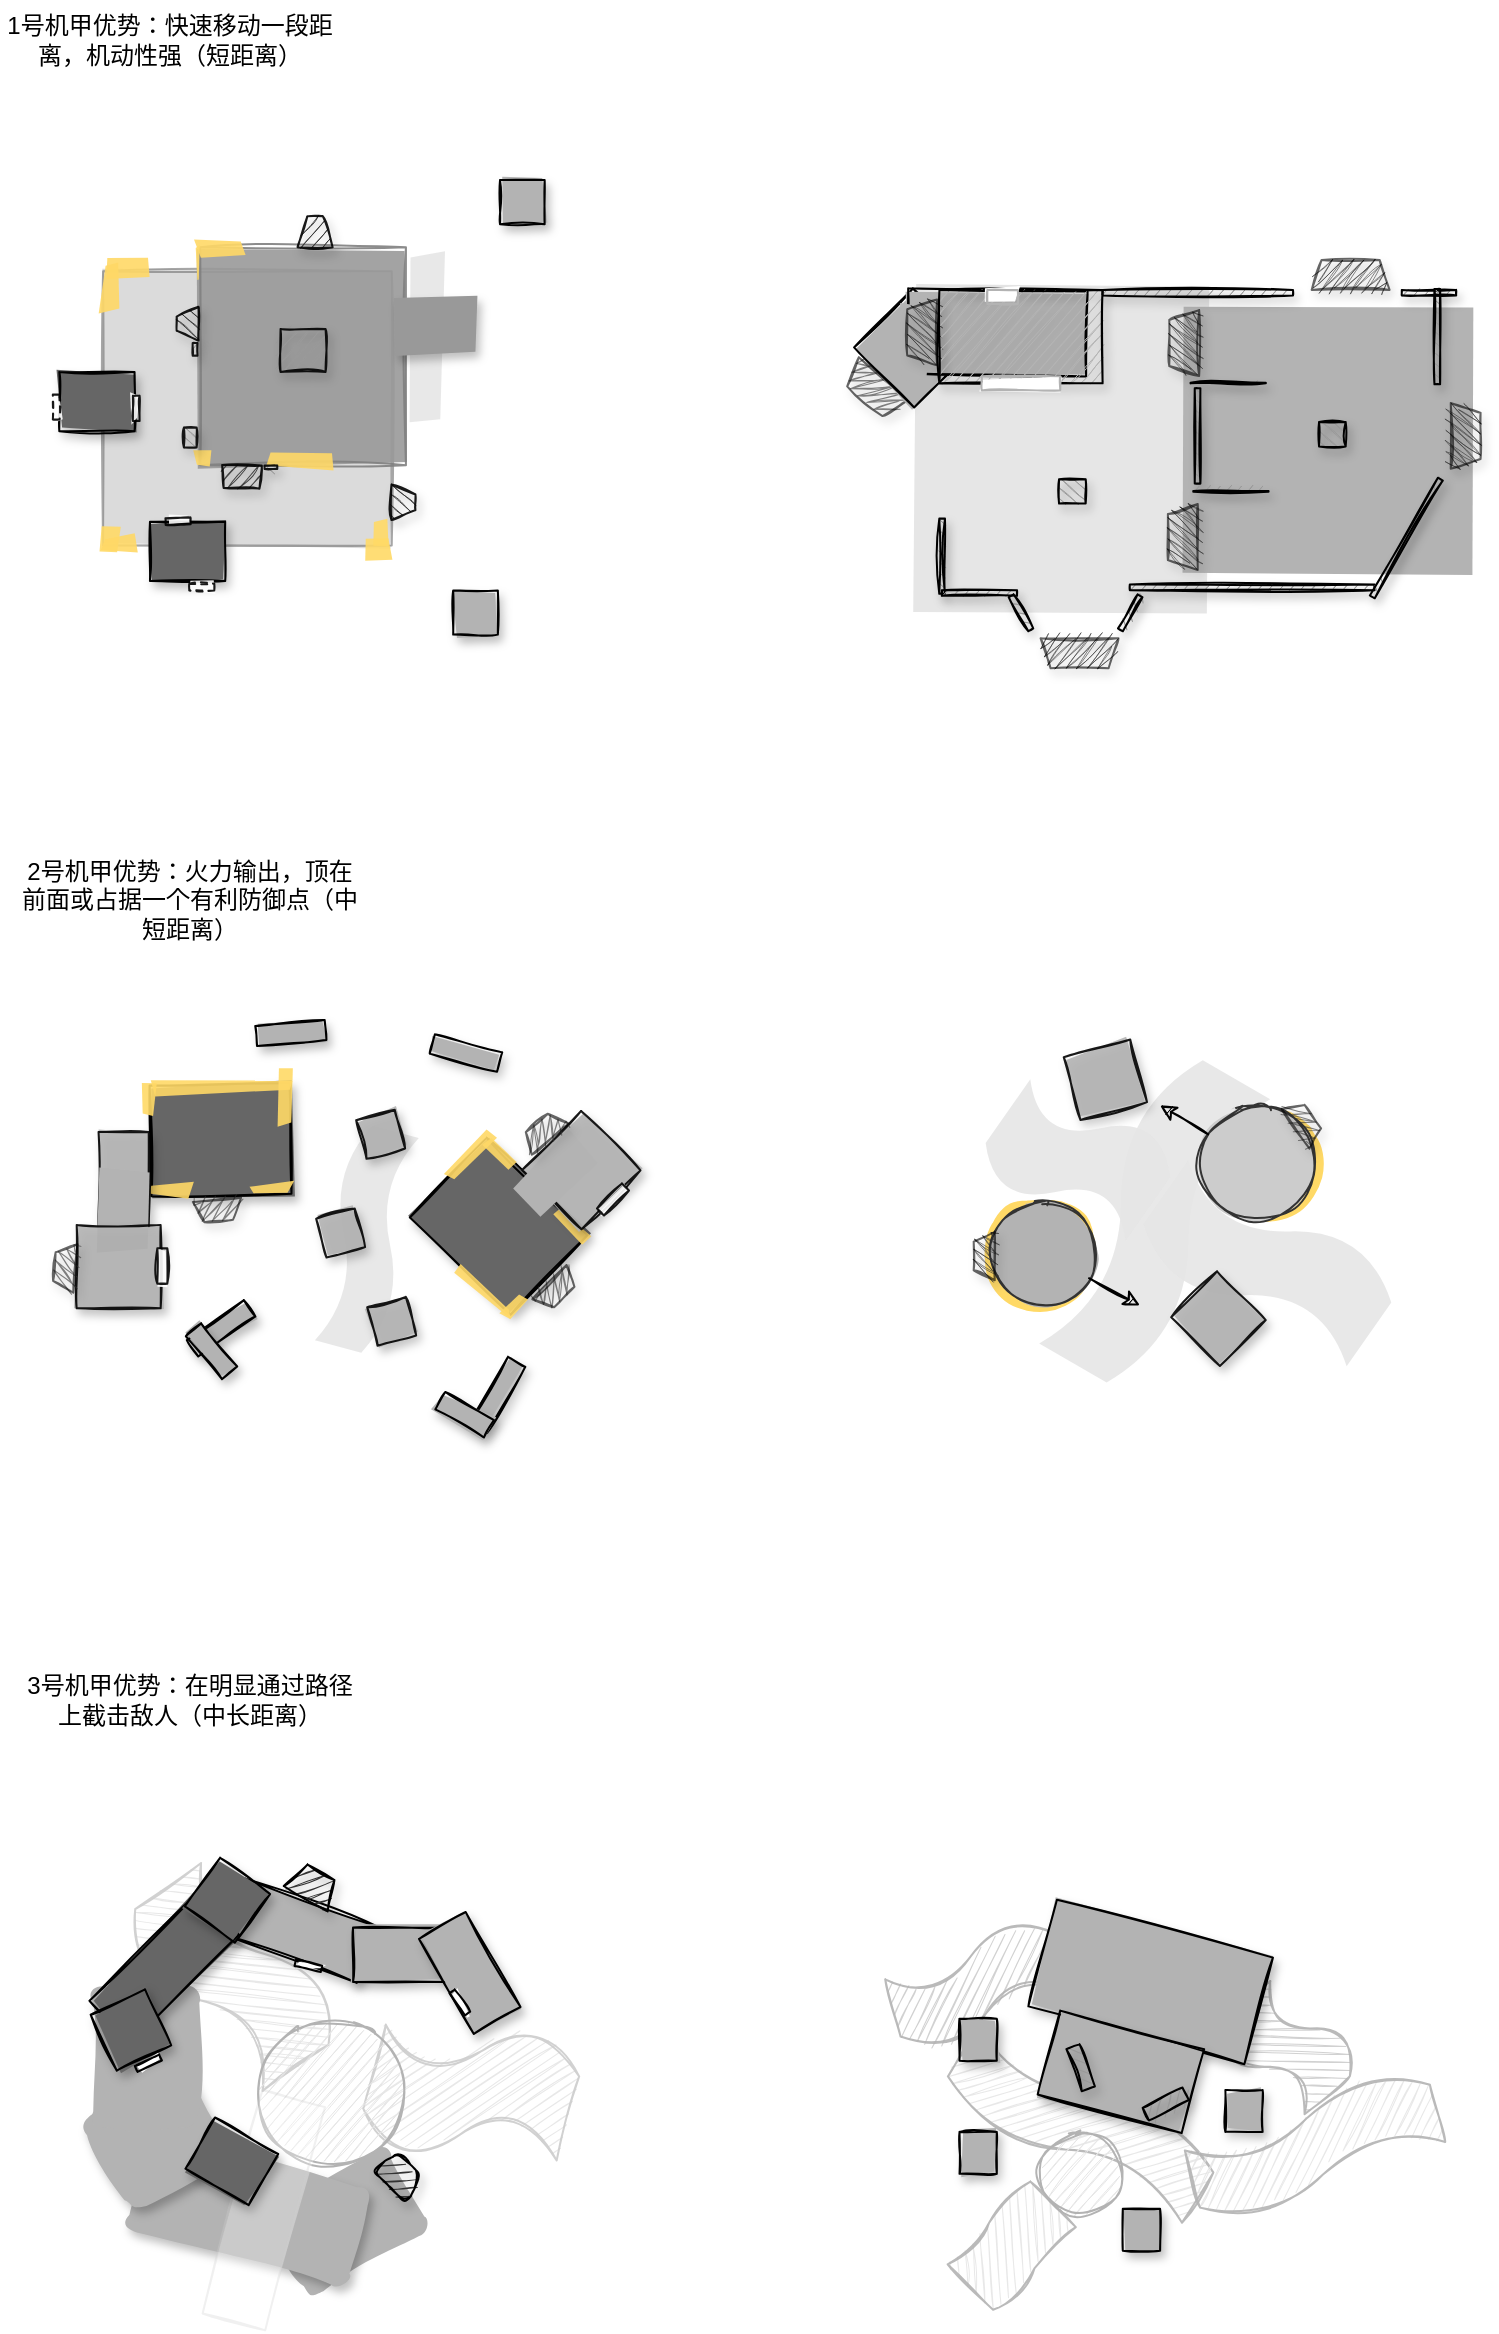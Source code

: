<mxfile version="13.10.3" type="github">
  <diagram id="uRrmPMn6hUeJW47O7ZRB" name="Page-1">
    <mxGraphModel dx="654" dy="363" grid="1" gridSize="10" guides="1" tooltips="1" connect="1" arrows="1" fold="1" page="1" pageScale="1" pageWidth="850" pageHeight="1100" math="0" shadow="0">
      <root>
        <mxCell id="0" />
        <mxCell id="1" parent="0" />
        <mxCell id="pdZLlbREcnwkes0TjbXj-19" value="3号机甲优势：在明显通过路径上截击敌人（中长距离）" style="text;html=1;strokeColor=none;fillColor=none;align=center;verticalAlign=middle;whiteSpace=wrap;rounded=0;" parent="1" vertex="1">
          <mxGeometry x="50" y="920" width="170" height="40" as="geometry" />
        </mxCell>
        <mxCell id="pdZLlbREcnwkes0TjbXj-83" value="1号机甲优势：快速移动一段距离，机动性强（短距离）" style="text;html=1;strokeColor=none;fillColor=none;align=center;verticalAlign=middle;whiteSpace=wrap;rounded=0;" parent="1" vertex="1">
          <mxGeometry x="40" y="90" width="170" height="40" as="geometry" />
        </mxCell>
        <mxCell id="pdZLlbREcnwkes0TjbXj-182" value="" style="group" parent="1" vertex="1" connectable="0">
          <mxGeometry x="66.33" y="158.08" width="453.67" height="311.92" as="geometry" />
        </mxCell>
        <mxCell id="pdZLlbREcnwkes0TjbXj-73" value="" style="rounded=0;whiteSpace=wrap;html=1;sketch=1;fillStyle=solid;shadow=0;strokeWidth=1;fillColor=#CCCCCC;strokeColor=#808080;rotation=0;opacity=70;" parent="pdZLlbREcnwkes0TjbXj-182" vertex="1">
          <mxGeometry x="25.203" y="67.601" width="144.336" height="137.049" as="geometry" />
        </mxCell>
        <mxCell id="pdZLlbREcnwkes0TjbXj-84" value="" style="shape=trapezoid;perimeter=trapezoidPerimeter;whiteSpace=wrap;html=1;fixedSize=1;strokeWidth=1;sketch=1;shadow=1;rotation=90;fillStyle=hachure;size=4.945;fillColor=#333333;opacity=90;" parent="pdZLlbREcnwkes0TjbXj-182" vertex="1">
          <mxGeometry x="166.539" y="177.079" width="17.723" height="11.984" as="geometry" />
        </mxCell>
        <mxCell id="pdZLlbREcnwkes0TjbXj-88" value="" style="rounded=0;whiteSpace=wrap;html=1;sketch=1;fillStyle=solid;shadow=1;strokeWidth=1;fillColor=#666666;" parent="pdZLlbREcnwkes0TjbXj-182" vertex="1">
          <mxGeometry x="3.317" y="117.889" width="37.641" height="29.601" as="geometry" />
        </mxCell>
        <mxCell id="pdZLlbREcnwkes0TjbXj-89" value="" style="rounded=0;whiteSpace=wrap;html=1;sketch=1;fillStyle=solid;shadow=1;strokeWidth=1;fillColor=#666666;" parent="pdZLlbREcnwkes0TjbXj-182" vertex="1">
          <mxGeometry x="48.645" y="192.802" width="37.641" height="29.601" as="geometry" />
        </mxCell>
        <mxCell id="pdZLlbREcnwkes0TjbXj-93" value="" style="rounded=0;whiteSpace=wrap;html=1;sketch=1;fillStyle=solid;shadow=0;strokeWidth=1;strokeColor=#808080;rotation=0;opacity=90;fillColor=#999999;" parent="pdZLlbREcnwkes0TjbXj-182" vertex="1">
          <mxGeometry x="73.77" y="55.529" width="102.873" height="109.015" as="geometry" />
        </mxCell>
        <mxCell id="pdZLlbREcnwkes0TjbXj-91" value="" style="shape=trapezoid;perimeter=trapezoidPerimeter;whiteSpace=wrap;html=1;fixedSize=1;strokeWidth=1;sketch=1;shadow=1;rotation=-90;fillStyle=hachure;size=4.945;fillColor=#333333;opacity=90;" parent="pdZLlbREcnwkes0TjbXj-182" vertex="1">
          <mxGeometry x="59.03" y="88.275" width="16.871" height="10.974" as="geometry" />
        </mxCell>
        <mxCell id="pdZLlbREcnwkes0TjbXj-94" value="" style="shape=trapezoid;perimeter=trapezoidPerimeter;whiteSpace=wrap;html=1;fixedSize=1;strokeWidth=1;sketch=1;shadow=1;rotation=-179;fillStyle=hachure;size=0.959;fillColor=#333333;opacity=90;" parent="pdZLlbREcnwkes0TjbXj-182" vertex="1">
          <mxGeometry x="84.641" y="164.543" width="19.819" height="11.537" as="geometry" />
        </mxCell>
        <mxCell id="pdZLlbREcnwkes0TjbXj-97" value="" style="shape=trapezoid;perimeter=trapezoidPerimeter;whiteSpace=wrap;html=1;fixedSize=1;strokeWidth=1;sketch=1;shadow=1;rotation=0;fillStyle=hachure;size=4.945;fillColor=#333333;opacity=90;" parent="pdZLlbREcnwkes0TjbXj-182" vertex="1">
          <mxGeometry x="122.43" y="40" width="17.57" height="15.53" as="geometry" />
        </mxCell>
        <mxCell id="pdZLlbREcnwkes0TjbXj-98" value="" style="rounded=0;whiteSpace=wrap;html=1;shadow=0;sketch=1;rotation=90;opacity=90;fillStyle=solid;fillColor=#FFFFFF;dashed=1;" parent="pdZLlbREcnwkes0TjbXj-182" vertex="1">
          <mxGeometry x="-4.497" y="133.75" width="12.545" height="3.389" as="geometry" />
        </mxCell>
        <mxCell id="pdZLlbREcnwkes0TjbXj-99" value="" style="rounded=0;whiteSpace=wrap;html=1;shadow=0;sketch=1;rotation=-180;opacity=90;fillStyle=solid;fillColor=#FFFFFF;dashed=1;" parent="pdZLlbREcnwkes0TjbXj-182" vertex="1">
          <mxGeometry x="68.293" y="223.758" width="12.545" height="3.389" as="geometry" />
        </mxCell>
        <mxCell id="pdZLlbREcnwkes0TjbXj-101" value="" style="rounded=0;whiteSpace=wrap;html=1;shadow=0;sketch=1;strokeColor=none;rotation=-90;fillStyle=solid;opacity=90;fillColor=#E6E6E6;" parent="pdZLlbREcnwkes0TjbXj-182" vertex="1">
          <mxGeometry x="144.677" y="92.809" width="84.091" height="17.285" as="geometry" />
        </mxCell>
        <mxCell id="pdZLlbREcnwkes0TjbXj-87" value="" style="rounded=0;whiteSpace=wrap;html=1;shadow=1;sketch=1;fillStyle=solid;strokeWidth=1;fillColor=#999999;strokeColor=none;" parent="pdZLlbREcnwkes0TjbXj-182" vertex="1">
          <mxGeometry x="169.539" y="80.202" width="42.621" height="29.553" as="geometry" />
        </mxCell>
        <mxCell id="pdZLlbREcnwkes0TjbXj-102" value="" style="rounded=0;whiteSpace=wrap;html=1;shadow=0;sketch=1;rotation=0;fillStyle=solid;strokeColor=none;fillColor=#FFD966;opacity=90;" parent="pdZLlbREcnwkes0TjbXj-182" vertex="1">
          <mxGeometry x="25.338" y="62.307" width="23.442" height="8.751" as="geometry" />
        </mxCell>
        <mxCell id="pdZLlbREcnwkes0TjbXj-103" value="" style="rounded=0;whiteSpace=wrap;html=1;shadow=0;sketch=1;rotation=90;fillStyle=solid;strokeColor=none;fillColor=#FFD966;opacity=90;" parent="pdZLlbREcnwkes0TjbXj-182" vertex="1">
          <mxGeometry x="17.517" y="71.058" width="23.442" height="8.751" as="geometry" />
        </mxCell>
        <mxCell id="pdZLlbREcnwkes0TjbXj-106" value="" style="rounded=0;whiteSpace=wrap;html=1;shadow=0;sketch=1;rotation=90;fillStyle=solid;strokeColor=none;fillColor=#FFD966;opacity=90;" parent="pdZLlbREcnwkes0TjbXj-182" vertex="1">
          <mxGeometry x="22.497" y="197.554" width="13.49" height="8.751" as="geometry" />
        </mxCell>
        <mxCell id="pdZLlbREcnwkes0TjbXj-107" value="" style="rounded=0;whiteSpace=wrap;html=1;shadow=0;sketch=1;rotation=-1;fillStyle=solid;strokeColor=none;fillColor=#FFD966;opacity=90;" parent="pdZLlbREcnwkes0TjbXj-182" vertex="1">
          <mxGeometry x="24.621" y="199.634" width="17.056" height="8.751" as="geometry" />
        </mxCell>
        <mxCell id="pdZLlbREcnwkes0TjbXj-108" value="" style="rounded=0;whiteSpace=wrap;html=1;shadow=0;sketch=1;rotation=90;fillStyle=solid;strokeColor=none;fillColor=#FFD966;opacity=90;" parent="pdZLlbREcnwkes0TjbXj-182" vertex="1">
          <mxGeometry x="71.14" y="157.43" width="7.71" height="8.75" as="geometry" />
        </mxCell>
        <mxCell id="pdZLlbREcnwkes0TjbXj-109" value="" style="rounded=0;whiteSpace=wrap;html=1;shadow=0;sketch=1;rotation=0;fillStyle=solid;strokeColor=none;fillColor=#FFD966;opacity=90;" parent="pdZLlbREcnwkes0TjbXj-182" vertex="1">
          <mxGeometry x="108.27" y="160" width="31.73" height="6.18" as="geometry" />
        </mxCell>
        <mxCell id="pdZLlbREcnwkes0TjbXj-110" value="" style="rounded=0;whiteSpace=wrap;html=1;shadow=0;sketch=1;rotation=0;fillStyle=solid;strokeColor=none;fillColor=#FFD966;opacity=90;" parent="pdZLlbREcnwkes0TjbXj-182" vertex="1">
          <mxGeometry x="72.44" y="52.41" width="23.44" height="6.44" as="geometry" />
        </mxCell>
        <mxCell id="pdZLlbREcnwkes0TjbXj-111" value="" style="rounded=0;whiteSpace=wrap;html=1;shadow=0;sketch=1;rotation=90;fillStyle=solid;strokeColor=none;fillColor=#FFD966;opacity=90;" parent="pdZLlbREcnwkes0TjbXj-182" vertex="1">
          <mxGeometry x="63.83" y="62.31" width="18.8" height="3.47" as="geometry" />
        </mxCell>
        <mxCell id="pdZLlbREcnwkes0TjbXj-112" value="" style="rounded=0;whiteSpace=wrap;html=1;shadow=0;sketch=1;rotation=-1;fillStyle=solid;strokeColor=none;fillColor=#FFD966;opacity=90;" parent="pdZLlbREcnwkes0TjbXj-182" vertex="1">
          <mxGeometry x="155.332" y="201.471" width="14.207" height="8.751" as="geometry" />
        </mxCell>
        <mxCell id="pdZLlbREcnwkes0TjbXj-113" value="" style="rounded=0;whiteSpace=wrap;html=1;shadow=0;sketch=1;rotation=90;fillStyle=solid;strokeColor=none;fillColor=#FFD966;opacity=90;" parent="pdZLlbREcnwkes0TjbXj-182" vertex="1">
          <mxGeometry x="157.819" y="195.235" width="14.207" height="8.751" as="geometry" />
        </mxCell>
        <mxCell id="pdZLlbREcnwkes0TjbXj-115" value="" style="rounded=0;whiteSpace=wrap;html=1;shadow=1;glass=0;sketch=1;strokeColor=#000000;fillColor=#999999;gradientColor=none;rotation=-90;direction=west;opacity=90;" parent="pdZLlbREcnwkes0TjbXj-182" vertex="1">
          <mxGeometry x="108.27" y="162.38" width="1.73" height="6.38" as="geometry" />
        </mxCell>
        <mxCell id="pdZLlbREcnwkes0TjbXj-116" value="" style="rounded=0;whiteSpace=wrap;html=1;shadow=1;glass=0;sketch=1;strokeColor=#000000;fillColor=#999999;gradientColor=none;rotation=0;direction=west;opacity=90;" parent="pdZLlbREcnwkes0TjbXj-182" vertex="1">
          <mxGeometry x="70" y="103.38" width="2.44" height="6.38" as="geometry" />
        </mxCell>
        <mxCell id="pdZLlbREcnwkes0TjbXj-117" value="" style="rounded=0;whiteSpace=wrap;html=1;shadow=1;glass=0;sketch=1;strokeColor=#000000;fillColor=#999999;gradientColor=none;rotation=0;direction=west;opacity=90;" parent="pdZLlbREcnwkes0TjbXj-182" vertex="1">
          <mxGeometry x="113.947" y="96.402" width="22.511" height="21.487" as="geometry" />
        </mxCell>
        <mxCell id="pdZLlbREcnwkes0TjbXj-127" value="" style="rounded=0;whiteSpace=wrap;html=1;shadow=0;sketch=1;rotation=90;opacity=90;fillStyle=solid;fillColor=#FFFFFF;" parent="pdZLlbREcnwkes0TjbXj-182" vertex="1">
          <mxGeometry x="35.518" y="134.428" width="12.545" height="3.389" as="geometry" />
        </mxCell>
        <mxCell id="pdZLlbREcnwkes0TjbXj-128" value="" style="rounded=0;whiteSpace=wrap;html=1;shadow=0;sketch=1;rotation=-2;opacity=90;fillStyle=solid;fillColor=#FFFFFF;" parent="pdZLlbREcnwkes0TjbXj-182" vertex="1">
          <mxGeometry x="56.43" y="190.829" width="12.545" height="3.389" as="geometry" />
        </mxCell>
        <mxCell id="en0ENhp2r74Tzq42o4tC-1" value="" style="rounded=0;whiteSpace=wrap;html=1;sketch=1;fillStyle=solid;shadow=1;strokeWidth=1;fillColor=#B3B3B3;" vertex="1" parent="pdZLlbREcnwkes0TjbXj-182">
          <mxGeometry x="200.26" y="227.15" width="22.33" height="22.08" as="geometry" />
        </mxCell>
        <mxCell id="en0ENhp2r74Tzq42o4tC-88" value="" style="rounded=0;whiteSpace=wrap;html=1;shadow=1;glass=0;sketch=1;strokeColor=#000000;fillColor=#999999;gradientColor=none;rotation=90;direction=west;opacity=90;" vertex="1" parent="pdZLlbREcnwkes0TjbXj-182">
          <mxGeometry x="63.829" y="147.492" width="9.945" height="6.378" as="geometry" />
        </mxCell>
        <mxCell id="pdZLlbREcnwkes0TjbXj-183" value="" style="group" parent="1" vertex="1" connectable="0">
          <mxGeometry x="66.33" y="599.999" width="293.908" height="208.726" as="geometry" />
        </mxCell>
        <mxCell id="pdZLlbREcnwkes0TjbXj-143" value="" style="shape=tape;whiteSpace=wrap;html=1;shadow=0;opacity=90;rotation=105;strokeColor=none;fillColor=#E6E6E6;" parent="pdZLlbREcnwkes0TjbXj-183" vertex="1">
          <mxGeometry x="101.57" y="89.571" width="111.08" height="40" as="geometry" />
        </mxCell>
        <mxCell id="pdZLlbREcnwkes0TjbXj-130" value="" style="rounded=0;whiteSpace=wrap;html=1;sketch=1;fillStyle=solid;shadow=1;strokeWidth=1;fillColor=#666666;rotation=-1;" parent="pdZLlbREcnwkes0TjbXj-183" vertex="1">
          <mxGeometry x="48.93" y="32.191" width="70" height="55.33" as="geometry" />
        </mxCell>
        <mxCell id="pdZLlbREcnwkes0TjbXj-135" value="" style="rounded=0;whiteSpace=wrap;html=1;shadow=0;sketch=1;rotation=-1;fillStyle=solid;strokeColor=none;fillColor=#FFD966;opacity=90;" parent="pdZLlbREcnwkes0TjbXj-183" vertex="1">
          <mxGeometry x="48.93" y="82.171" width="20" height="5.35" as="geometry" />
        </mxCell>
        <mxCell id="pdZLlbREcnwkes0TjbXj-136" value="" style="rounded=0;whiteSpace=wrap;html=1;shadow=0;sketch=1;rotation=90;fillStyle=solid;strokeColor=none;fillColor=#FFD966;opacity=90;" parent="pdZLlbREcnwkes0TjbXj-183" vertex="1">
          <mxGeometry x="39.91" y="35.211" width="16.57" height="5.35" as="geometry" />
        </mxCell>
        <mxCell id="pdZLlbREcnwkes0TjbXj-137" value="" style="rounded=0;whiteSpace=wrap;html=1;shadow=0;sketch=1;rotation=-1;fillStyle=solid;strokeColor=none;fillColor=#FFD966;opacity=90;" parent="pdZLlbREcnwkes0TjbXj-183" vertex="1">
          <mxGeometry x="98.93" y="82.171" width="20" height="5.35" as="geometry" />
        </mxCell>
        <mxCell id="pdZLlbREcnwkes0TjbXj-138" value="" style="rounded=0;whiteSpace=wrap;html=1;shadow=0;sketch=1;rotation=90;fillStyle=solid;strokeColor=none;fillColor=#FFD966;opacity=90;" parent="pdZLlbREcnwkes0TjbXj-183" vertex="1">
          <mxGeometry x="101.66" y="35.421" width="30.1" height="5.35" as="geometry" />
        </mxCell>
        <mxCell id="pdZLlbREcnwkes0TjbXj-146" value="" style="shape=trapezoid;perimeter=trapezoidPerimeter;whiteSpace=wrap;html=1;fixedSize=1;strokeWidth=1;sketch=1;shadow=1;rotation=-185;fillStyle=zigzag;size=4.945;fillColor=#333333;opacity=60;" parent="pdZLlbREcnwkes0TjbXj-183" vertex="1">
          <mxGeometry x="70.48" y="89.941" width="24.23" height="10.55" as="geometry" />
        </mxCell>
        <mxCell id="pdZLlbREcnwkes0TjbXj-145" value="" style="rounded=0;whiteSpace=wrap;html=1;sketch=1;fillStyle=solid;shadow=1;strokeWidth=1;fillColor=#B3B3B3;opacity=90;rotation=90;direction=west;" parent="pdZLlbREcnwkes0TjbXj-183" vertex="1">
          <mxGeometry x="11.79" y="67.161" width="47.37" height="25.09" as="geometry" />
        </mxCell>
        <mxCell id="pdZLlbREcnwkes0TjbXj-147" value="" style="rounded=0;whiteSpace=wrap;html=1;shadow=0;sketch=1;strokeColor=none;rotation=-90;fillStyle=solid;fillColor=#B3B3B3;" parent="pdZLlbREcnwkes0TjbXj-183" vertex="1">
          <mxGeometry x="15.47" y="83.631" width="40" height="23.16" as="geometry" />
        </mxCell>
        <mxCell id="pdZLlbREcnwkes0TjbXj-153" value="" style="rounded=0;whiteSpace=wrap;html=1;sketch=1;fillStyle=solid;shadow=1;strokeWidth=1;fillColor=#B3B3B3;rotation=-35;" parent="pdZLlbREcnwkes0TjbXj-183" vertex="1">
          <mxGeometry x="66.78" y="149.171" width="34.87" height="10" as="geometry" />
        </mxCell>
        <mxCell id="pdZLlbREcnwkes0TjbXj-155" value="" style="rounded=0;whiteSpace=wrap;html=1;sketch=1;fillStyle=solid;shadow=1;strokeWidth=1;fillColor=#B3B3B3;rotation=-60;" parent="pdZLlbREcnwkes0TjbXj-183" vertex="1">
          <mxGeometry x="203.5" y="182.371" width="38" height="10" as="geometry" />
        </mxCell>
        <mxCell id="pdZLlbREcnwkes0TjbXj-157" value="" style="rounded=0;whiteSpace=wrap;html=1;shadow=0;sketch=1;rotation=-1;fillStyle=solid;strokeColor=none;fillColor=#FFD966;opacity=90;" parent="pdZLlbREcnwkes0TjbXj-183" vertex="1">
          <mxGeometry x="51.0" y="30.301" width="67.99" height="5.35" as="geometry" />
        </mxCell>
        <mxCell id="pdZLlbREcnwkes0TjbXj-158" value="" style="rounded=0;whiteSpace=wrap;html=1;sketch=1;fillStyle=solid;shadow=1;strokeWidth=1;fillColor=#B3B3B3;opacity=90;rotation=-15;" parent="pdZLlbREcnwkes0TjbXj-183" vertex="1">
          <mxGeometry x="153.98" y="47.161" width="20" height="20" as="geometry" />
        </mxCell>
        <mxCell id="pdZLlbREcnwkes0TjbXj-159" value="" style="rounded=0;whiteSpace=wrap;html=1;sketch=1;fillStyle=solid;shadow=1;strokeWidth=1;fillColor=#666666;rotation=-136;" parent="pdZLlbREcnwkes0TjbXj-183" vertex="1">
          <mxGeometry x="188.0" y="75.496" width="70" height="55.33" as="geometry" />
        </mxCell>
        <mxCell id="pdZLlbREcnwkes0TjbXj-160" value="" style="rounded=0;whiteSpace=wrap;html=1;shadow=0;sketch=1;rotation=-136;fillStyle=solid;strokeColor=none;fillColor=#FFD966;opacity=90;" parent="pdZLlbREcnwkes0TjbXj-183" vertex="1">
          <mxGeometry x="248.0" y="100.496" width="20" height="5.35" as="geometry" />
        </mxCell>
        <mxCell id="pdZLlbREcnwkes0TjbXj-161" value="" style="rounded=0;whiteSpace=wrap;html=1;shadow=0;sketch=1;rotation=-45;fillStyle=solid;strokeColor=none;fillColor=#FFD966;opacity=90;" parent="pdZLlbREcnwkes0TjbXj-183" vertex="1">
          <mxGeometry x="223.74" y="141.761" width="14" height="5.35" as="geometry" />
        </mxCell>
        <mxCell id="pdZLlbREcnwkes0TjbXj-162" value="" style="rounded=0;whiteSpace=wrap;html=1;shadow=0;sketch=1;rotation=-136;fillStyle=solid;strokeColor=none;fillColor=#FFD966;opacity=90;" parent="pdZLlbREcnwkes0TjbXj-183" vertex="1">
          <mxGeometry x="213.0" y="65.496" width="20" height="5.35" as="geometry" />
        </mxCell>
        <mxCell id="pdZLlbREcnwkes0TjbXj-163" value="" style="rounded=0;whiteSpace=wrap;html=1;shadow=0;sketch=1;rotation=-45;fillStyle=solid;strokeColor=none;fillColor=#FFD966;opacity=90;" parent="pdZLlbREcnwkes0TjbXj-183" vertex="1">
          <mxGeometry x="194.0" y="65.496" width="30.1" height="5.35" as="geometry" />
        </mxCell>
        <mxCell id="pdZLlbREcnwkes0TjbXj-164" value="" style="shape=trapezoid;perimeter=trapezoidPerimeter;whiteSpace=wrap;html=1;fixedSize=1;strokeWidth=1;sketch=1;shadow=1;rotation=-225;fillStyle=zigzag;size=4.945;fillColor=#333333;opacity=60;" parent="pdZLlbREcnwkes0TjbXj-183" vertex="1">
          <mxGeometry x="240.0" y="129.496" width="24.23" height="10.55" as="geometry" />
        </mxCell>
        <mxCell id="pdZLlbREcnwkes0TjbXj-166" value="" style="rounded=0;whiteSpace=wrap;html=1;sketch=1;fillStyle=solid;shadow=1;strokeWidth=1;fillColor=#B3B3B3;opacity=90;rotation=-135;" parent="pdZLlbREcnwkes0TjbXj-183" vertex="1">
          <mxGeometry x="243.33" y="54.246" width="42" height="41.66" as="geometry" />
        </mxCell>
        <mxCell id="pdZLlbREcnwkes0TjbXj-167" value="" style="rounded=0;whiteSpace=wrap;html=1;shadow=0;sketch=1;strokeColor=none;rotation=-225;fillStyle=solid;fillColor=#B3B3B3;" parent="pdZLlbREcnwkes0TjbXj-183" vertex="1">
          <mxGeometry x="231.33" y="65.246" width="40" height="23.16" as="geometry" />
        </mxCell>
        <mxCell id="pdZLlbREcnwkes0TjbXj-168" value="" style="shape=trapezoid;perimeter=trapezoidPerimeter;whiteSpace=wrap;html=1;fixedSize=1;strokeWidth=1;sketch=1;shadow=1;rotation=-40;fillStyle=zigzag;size=4.945;fillColor=#333333;opacity=60;" parent="pdZLlbREcnwkes0TjbXj-183" vertex="1">
          <mxGeometry x="233.33" y="50.246" width="24.23" height="10.55" as="geometry" />
        </mxCell>
        <mxCell id="pdZLlbREcnwkes0TjbXj-169" value="" style="rounded=0;whiteSpace=wrap;html=1;shadow=0;sketch=1;rotation=-45;opacity=90;fillStyle=solid;fillColor=#FFFFFF;" parent="pdZLlbREcnwkes0TjbXj-183" vertex="1">
          <mxGeometry x="271.33" y="87.246" width="17.66" height="5" as="geometry" />
        </mxCell>
        <mxCell id="pdZLlbREcnwkes0TjbXj-170" value="" style="rounded=0;whiteSpace=wrap;html=1;shadow=0;sketch=1;rotation=-136;fillStyle=solid;strokeColor=none;fillColor=#FFD966;opacity=90;" parent="pdZLlbREcnwkes0TjbXj-183" vertex="1">
          <mxGeometry x="198.0" y="132.496" width="35" height="5.35" as="geometry" />
        </mxCell>
        <mxCell id="pdZLlbREcnwkes0TjbXj-172" value="" style="rounded=0;whiteSpace=wrap;html=1;sketch=1;fillStyle=solid;shadow=1;strokeWidth=1;fillColor=#B3B3B3;opacity=90;rotation=-15;" parent="pdZLlbREcnwkes0TjbXj-183" vertex="1">
          <mxGeometry x="133.98" y="96.491" width="20" height="20" as="geometry" />
        </mxCell>
        <mxCell id="pdZLlbREcnwkes0TjbXj-173" value="" style="rounded=0;whiteSpace=wrap;html=1;sketch=1;fillStyle=solid;shadow=1;strokeWidth=1;fillColor=#B3B3B3;opacity=90;rotation=-15;" parent="pdZLlbREcnwkes0TjbXj-183" vertex="1">
          <mxGeometry x="159.5" y="140.661" width="20" height="20" as="geometry" />
        </mxCell>
        <mxCell id="pdZLlbREcnwkes0TjbXj-177" value="" style="group;rotation=-180;" parent="pdZLlbREcnwkes0TjbXj-183" vertex="1" connectable="0">
          <mxGeometry x="2.842e-14" y="102.501" width="57.536" height="41.66" as="geometry" />
        </mxCell>
        <mxCell id="pdZLlbREcnwkes0TjbXj-131" value="" style="rounded=0;whiteSpace=wrap;html=1;sketch=1;fillStyle=solid;shadow=1;strokeWidth=1;fillColor=#B3B3B3;opacity=90;rotation=-180;" parent="pdZLlbREcnwkes0TjbXj-177" vertex="1">
          <mxGeometry x="12" width="42" height="41.66" as="geometry" />
        </mxCell>
        <mxCell id="pdZLlbREcnwkes0TjbXj-148" value="" style="shape=trapezoid;perimeter=trapezoidPerimeter;whiteSpace=wrap;html=1;fixedSize=1;strokeWidth=1;sketch=1;shadow=1;rotation=-85;fillStyle=zigzag;size=4.945;fillColor=#333333;opacity=60;" parent="pdZLlbREcnwkes0TjbXj-177" vertex="1">
          <mxGeometry x="-6" y="16" width="24.23" height="10.55" as="geometry" />
        </mxCell>
        <mxCell id="pdZLlbREcnwkes0TjbXj-152" value="" style="rounded=0;whiteSpace=wrap;html=1;shadow=0;sketch=1;rotation=-90;opacity=90;fillStyle=solid;fillColor=#FFFFFF;" parent="pdZLlbREcnwkes0TjbXj-177" vertex="1">
          <mxGeometry x="46" y="18" width="17.66" height="5" as="geometry" />
        </mxCell>
        <mxCell id="pdZLlbREcnwkes0TjbXj-178" value="" style="rounded=0;whiteSpace=wrap;html=1;sketch=1;fillStyle=solid;shadow=1;strokeWidth=1;fillColor=#B3B3B3;rotation=50;" parent="pdZLlbREcnwkes0TjbXj-183" vertex="1">
          <mxGeometry x="65.39" y="160.661" width="28.1" height="10" as="geometry" />
        </mxCell>
        <mxCell id="pdZLlbREcnwkes0TjbXj-179" value="" style="rounded=0;whiteSpace=wrap;html=1;sketch=1;fillStyle=solid;shadow=1;strokeWidth=1;fillColor=#B3B3B3;rotation=30;" parent="pdZLlbREcnwkes0TjbXj-183" vertex="1">
          <mxGeometry x="191.95" y="192.371" width="28.1" height="10" as="geometry" />
        </mxCell>
        <mxCell id="pdZLlbREcnwkes0TjbXj-180" value="" style="rounded=0;whiteSpace=wrap;html=1;sketch=1;fillStyle=solid;shadow=1;strokeWidth=1;fillColor=#B3B3B3;rotation=-5;" parent="pdZLlbREcnwkes0TjbXj-183" vertex="1">
          <mxGeometry x="101.66" y="1.501" width="34.87" height="10" as="geometry" />
        </mxCell>
        <mxCell id="pdZLlbREcnwkes0TjbXj-181" value="" style="rounded=0;whiteSpace=wrap;html=1;sketch=1;fillStyle=solid;shadow=1;strokeWidth=1;fillColor=#B3B3B3;rotation=15;" parent="pdZLlbREcnwkes0TjbXj-183" vertex="1">
          <mxGeometry x="189.23" y="11.501" width="34.87" height="10" as="geometry" />
        </mxCell>
        <mxCell id="en0ENhp2r74Tzq42o4tC-2" value="" style="rounded=0;whiteSpace=wrap;html=1;sketch=1;fillStyle=solid;shadow=1;strokeWidth=1;fillColor=#B3B3B3;" vertex="1" parent="1">
          <mxGeometry x="290" y="180" width="22.33" height="22.08" as="geometry" />
        </mxCell>
        <mxCell id="en0ENhp2r74Tzq42o4tC-3" value="" style="group" vertex="1" connectable="0" parent="1">
          <mxGeometry x="480" y="1040" width="285.22" height="206.41" as="geometry" />
        </mxCell>
        <mxCell id="pdZLlbREcnwkes0TjbXj-196" value="" style="shape=tape;whiteSpace=wrap;html=1;shadow=0;opacity=90;rotation=50;fillColor=#CCCCCC;sketch=1;strokeColor=#B3B3B3;" parent="en0ENhp2r74Tzq42o4tC-3" vertex="1">
          <mxGeometry x="172.68" y="49.17" width="62.01" height="49.3" as="geometry" />
        </mxCell>
        <mxCell id="pdZLlbREcnwkes0TjbXj-190" value="" style="shape=tape;whiteSpace=wrap;html=1;shadow=0;opacity=90;rotation=-15;fillColor=#CCCCCC;sketch=1;strokeColor=#B3B3B3;" parent="en0ENhp2r74Tzq42o4tC-3" vertex="1">
          <mxGeometry x="4.926" y="17.914" width="88.307" height="49.302" as="geometry" />
        </mxCell>
        <mxCell id="pdZLlbREcnwkes0TjbXj-184" value="" style="shape=tape;whiteSpace=wrap;html=1;shadow=0;opacity=90;rotation=-148;fillColor=#E6E6E6;sketch=1;strokeColor=#B3B3B3;" parent="en0ENhp2r74Tzq42o4tC-3" vertex="1">
          <mxGeometry x="31.327" y="87.577" width="138.001" height="49.302" as="geometry" />
        </mxCell>
        <mxCell id="pdZLlbREcnwkes0TjbXj-185" value="" style="shape=tape;whiteSpace=wrap;html=1;shadow=0;opacity=90;rotation=-195;fillColor=#E6E6E6;sketch=1;strokeColor=#B3B3B3;" parent="en0ENhp2r74Tzq42o4tC-3" vertex="1">
          <mxGeometry x="154.09" y="98.46" width="126.86" height="49.3" as="geometry" />
        </mxCell>
        <mxCell id="pdZLlbREcnwkes0TjbXj-189" value="" style="rounded=0;whiteSpace=wrap;html=1;sketch=1;fillStyle=solid;shadow=1;strokeWidth=1;fillColor=#B3B3B3;rotation=15;" parent="en0ENhp2r74Tzq42o4tC-3" vertex="1">
          <mxGeometry x="79.418" y="13.415" width="111.812" height="55.181" as="geometry" />
        </mxCell>
        <mxCell id="pdZLlbREcnwkes0TjbXj-194" value="" style="shape=tape;whiteSpace=wrap;html=1;shadow=0;opacity=90;rotation=-225;fillColor=#E6E6E6;size=0.131;sketch=1;strokeColor=#B3B3B3;" parent="en0ENhp2r74Tzq42o4tC-3" vertex="1">
          <mxGeometry x="36.62" y="154.38" width="58.47" height="36.98" as="geometry" />
        </mxCell>
        <mxCell id="pdZLlbREcnwkes0TjbXj-195" value="" style="ellipse;whiteSpace=wrap;html=1;aspect=fixed;shadow=0;sketch=1;fillStyle=hachure;fillColor=#E6E6E6;strokeColor=#B3B3B3;" parent="en0ENhp2r74Tzq42o4tC-3" vertex="1">
          <mxGeometry x="78.921" y="115.938" width="42.473" height="42.473" as="geometry" />
        </mxCell>
        <mxCell id="pdZLlbREcnwkes0TjbXj-197" value="" style="rounded=0;whiteSpace=wrap;html=1;sketch=1;fillStyle=solid;shadow=1;strokeWidth=1;fillColor=#B3B3B3;" parent="en0ENhp2r74Tzq42o4tC-3" vertex="1">
          <mxGeometry x="39.762" y="59.421" width="18.635" height="20.953" as="geometry" />
        </mxCell>
        <mxCell id="pdZLlbREcnwkes0TjbXj-198" value="" style="rounded=0;whiteSpace=wrap;html=1;sketch=1;fillStyle=solid;shadow=1;strokeWidth=1;fillColor=#B3B3B3;" parent="en0ENhp2r74Tzq42o4tC-3" vertex="1">
          <mxGeometry x="172.68" y="94.981" width="18.635" height="20.953" as="geometry" />
        </mxCell>
        <mxCell id="pdZLlbREcnwkes0TjbXj-202" value="" style="rounded=0;whiteSpace=wrap;html=1;sketch=1;fillStyle=solid;shadow=1;strokeWidth=1;fillColor=#B3B3B3;" parent="en0ENhp2r74Tzq42o4tC-3" vertex="1">
          <mxGeometry x="121.397" y="154.384" width="18.635" height="20.953" as="geometry" />
        </mxCell>
        <mxCell id="pdZLlbREcnwkes0TjbXj-203" value="" style="rounded=0;whiteSpace=wrap;html=1;sketch=1;fillStyle=solid;shadow=1;strokeWidth=1;fillColor=#B3B3B3;" parent="en0ENhp2r74Tzq42o4tC-3" vertex="1">
          <mxGeometry x="39.762" y="115.938" width="18.635" height="20.953" as="geometry" />
        </mxCell>
        <mxCell id="pdZLlbREcnwkes0TjbXj-205" value="" style="rounded=0;whiteSpace=wrap;html=1;sketch=1;fillStyle=solid;shadow=1;strokeWidth=1;fillColor=#B3B3B3;rotation=15;" parent="en0ENhp2r74Tzq42o4tC-3" vertex="1">
          <mxGeometry x="83.195" y="64.22" width="74.542" height="43.422" as="geometry" />
        </mxCell>
        <mxCell id="pdZLlbREcnwkes0TjbXj-207" value="" style="rounded=0;whiteSpace=wrap;html=1;shadow=1;glass=0;sketch=1;strokeColor=#000000;fillColor=#999999;gradientColor=none;rotation=-110;direction=west;" parent="en0ENhp2r74Tzq42o4tC-3" vertex="1">
          <mxGeometry x="89.134" y="80.379" width="22.387" height="7.025" as="geometry" />
        </mxCell>
        <mxCell id="pdZLlbREcnwkes0TjbXj-208" value="" style="rounded=0;whiteSpace=wrap;html=1;shadow=1;glass=0;sketch=1;strokeColor=#000000;fillColor=#999999;gradientColor=none;rotation=-207;direction=west;" parent="en0ENhp2r74Tzq42o4tC-3" vertex="1">
          <mxGeometry x="131.699" y="98.462" width="22.387" height="7.025" as="geometry" />
        </mxCell>
        <mxCell id="en0ENhp2r74Tzq42o4tC-52" value="" style="group" vertex="1" connectable="0" parent="1">
          <mxGeometry x="460" y="220" width="320" height="204.1" as="geometry" />
        </mxCell>
        <mxCell id="en0ENhp2r74Tzq42o4tC-26" value="" style="rounded=0;whiteSpace=wrap;html=1;shadow=0;sketch=1;strokeColor=none;rotation=-90;fillStyle=solid;glass=0;fillColor=#E6E6E6;" vertex="1" parent="en0ENhp2r74Tzq42o4tC-52">
          <mxGeometry x="28.879" y="22.209" width="163.701" height="145.434" as="geometry" />
        </mxCell>
        <mxCell id="en0ENhp2r74Tzq42o4tC-50" value="" style="rounded=0;whiteSpace=wrap;html=1;shadow=0;sketch=1;strokeColor=none;rotation=-90;fillStyle=solid;glass=0;fillColor=#B3B3B3;" vertex="1" parent="en0ENhp2r74Tzq42o4tC-52">
          <mxGeometry x="175.31" y="17.733" width="135.702" height="144.825" as="geometry" />
        </mxCell>
        <mxCell id="en0ENhp2r74Tzq42o4tC-19" value="" style="shape=trapezoid;perimeter=trapezoidPerimeter;whiteSpace=wrap;html=1;fixedSize=1;strokeWidth=1;sketch=1;shadow=1;rotation=-140;fillStyle=zigzag;size=4.945;fillColor=#333333;opacity=60;" vertex="1" parent="en0ENhp2r74Tzq42o4tC-52">
          <mxGeometry x="0.757" y="57.434" width="32.95" height="14.943" as="geometry" />
        </mxCell>
        <mxCell id="en0ENhp2r74Tzq42o4tC-20" value="" style="rounded=0;whiteSpace=wrap;html=1;sketch=1;fillStyle=solid;shadow=0;strokeWidth=1;fillColor=#B3B3B3;glass=0;rotation=-45;" vertex="1" parent="en0ENhp2r74Tzq42o4tC-52">
          <mxGeometry x="15.96" y="22.761" width="41.598" height="42.491" as="geometry" />
        </mxCell>
        <mxCell id="en0ENhp2r74Tzq42o4tC-22" value="" style="rounded=0;whiteSpace=wrap;html=1;sketch=1;fillStyle=solid;shadow=0;strokeWidth=1;fillColor=#B3B3B3;glass=0;rotation=1;" vertex="1" parent="en0ENhp2r74Tzq42o4tC-52">
          <mxGeometry x="33.706" y="14.943" width="89.752" height="42.491" as="geometry" />
        </mxCell>
        <mxCell id="en0ENhp2r74Tzq42o4tC-23" value="" style="rounded=0;whiteSpace=wrap;html=1;shadow=0;sketch=1;strokeColor=none;rotation=-90;fillStyle=solid;fillColor=#B3B3B3;glass=0;" vertex="1" parent="en0ENhp2r74Tzq42o4tC-52">
          <mxGeometry x="18.761" y="34.531" width="38.729" height="13.98" as="geometry" />
        </mxCell>
        <mxCell id="en0ENhp2r74Tzq42o4tC-24" value="" style="shape=trapezoid;perimeter=trapezoidPerimeter;whiteSpace=wrap;html=1;fixedSize=1;strokeWidth=1;sketch=1;shadow=1;rotation=-90;fillStyle=zigzag;size=4.945;fillColor=#333333;opacity=60;" vertex="1" parent="en0ENhp2r74Tzq42o4tC-52">
          <mxGeometry x="24.609" y="28.724" width="32.95" height="14.943" as="geometry" />
        </mxCell>
        <mxCell id="en0ENhp2r74Tzq42o4tC-25" value="" style="rounded=0;whiteSpace=wrap;html=1;sketch=1;fillStyle=hachure;shadow=1;strokeWidth=1;fillColor=#B3B3B3;glass=0;" vertex="1" parent="en0ENhp2r74Tzq42o4tC-52">
          <mxGeometry x="49.712" y="14.943" width="81.592" height="46.74" as="geometry" />
        </mxCell>
        <mxCell id="en0ENhp2r74Tzq42o4tC-28" value="" style="rounded=0;whiteSpace=wrap;html=1;shadow=0;sketch=1;rotation=-180;glass=0;strokeColor=#B3B3B3;fillColor=#FFFFFF;" vertex="1" parent="en0ENhp2r74Tzq42o4tC-52">
          <mxGeometry x="70.899" y="58.171" width="39.205" height="7.082" as="geometry" />
        </mxCell>
        <mxCell id="en0ENhp2r74Tzq42o4tC-29" value="" style="rounded=0;whiteSpace=wrap;html=1;shadow=0;sketch=1;rotation=-180;glass=0;strokeColor=#B3B3B3;fillColor=#FFFFFF;" vertex="1" parent="en0ENhp2r74Tzq42o4tC-52">
          <mxGeometry x="73.727" y="14.943" width="15.19" height="7.082" as="geometry" />
        </mxCell>
        <mxCell id="en0ENhp2r74Tzq42o4tC-30" value="" style="rounded=0;whiteSpace=wrap;html=1;shadow=1;glass=0;sketch=1;strokeColor=#000000;fillColor=#999999;gradientColor=none;rotation=0;direction=west;" vertex="1" parent="en0ENhp2r74Tzq42o4tC-52">
          <mxGeometry x="131.304" y="14.943" width="95.191" height="2.833" as="geometry" />
        </mxCell>
        <mxCell id="en0ENhp2r74Tzq42o4tC-31" value="" style="rounded=0;whiteSpace=wrap;html=1;shadow=1;glass=0;sketch=1;strokeColor=#000000;fillColor=#999999;gradientColor=none;rotation=0;direction=west;" vertex="1" parent="en0ENhp2r74Tzq42o4tC-52">
          <mxGeometry x="175.269" y="61.343" width="37.628" height="0.34" as="geometry" />
        </mxCell>
        <mxCell id="en0ENhp2r74Tzq42o4tC-32" value="" style="shape=trapezoid;perimeter=trapezoidPerimeter;whiteSpace=wrap;html=1;fixedSize=1;strokeWidth=1;sketch=1;shadow=1;rotation=-90;fillStyle=zigzag;size=4.945;fillColor=#333333;opacity=60;" vertex="1" parent="en0ENhp2r74Tzq42o4tC-52">
          <mxGeometry x="155.632" y="34.05" width="32.95" height="14.943" as="geometry" />
        </mxCell>
        <mxCell id="en0ENhp2r74Tzq42o4tC-33" value="" style="rounded=0;whiteSpace=wrap;html=1;shadow=1;glass=0;sketch=1;strokeColor=#000000;fillColor=#999999;gradientColor=none;rotation=90;direction=west;" vertex="1" parent="en0ENhp2r74Tzq42o4tC-52">
          <mxGeometry x="154.925" y="86.527" width="47.718" height="2.833" as="geometry" />
        </mxCell>
        <mxCell id="en0ENhp2r74Tzq42o4tC-34" value="" style="rounded=0;whiteSpace=wrap;html=1;shadow=1;glass=0;sketch=1;strokeColor=#000000;fillColor=#999999;gradientColor=none;rotation=0;direction=west;" vertex="1" parent="en0ENhp2r74Tzq42o4tC-52">
          <mxGeometry x="176.629" y="115.506" width="37.628" height="0.34" as="geometry" />
        </mxCell>
        <mxCell id="en0ENhp2r74Tzq42o4tC-35" value="" style="rounded=0;whiteSpace=wrap;html=1;shadow=1;glass=0;sketch=1;strokeColor=#000000;fillColor=#999999;gradientColor=none;rotation=90;direction=west;" vertex="1" parent="en0ENhp2r74Tzq42o4tC-52">
          <mxGeometry x="32.251" y="146.666" width="37.614" height="2.833" as="geometry" />
        </mxCell>
        <mxCell id="en0ENhp2r74Tzq42o4tC-36" value="" style="rounded=0;whiteSpace=wrap;html=1;shadow=1;glass=0;sketch=1;strokeColor=#000000;fillColor=#999999;gradientColor=none;rotation=0;direction=west;" vertex="1" parent="en0ENhp2r74Tzq42o4tC-52">
          <mxGeometry x="50.909" y="165.079" width="37.614" height="2.833" as="geometry" />
        </mxCell>
        <mxCell id="en0ENhp2r74Tzq42o4tC-37" value="" style="shape=trapezoid;perimeter=trapezoidPerimeter;whiteSpace=wrap;html=1;fixedSize=1;strokeWidth=1;sketch=1;shadow=1;rotation=-90;fillStyle=zigzag;size=4.945;fillColor=#333333;opacity=60;" vertex="1" parent="en0ENhp2r74Tzq42o4tC-52">
          <mxGeometry x="154.925" y="131.029" width="32.95" height="14.943" as="geometry" />
        </mxCell>
        <mxCell id="en0ENhp2r74Tzq42o4tC-39" value="" style="rounded=0;whiteSpace=wrap;html=1;shadow=1;glass=0;sketch=1;strokeColor=#000000;fillColor=#999999;gradientColor=none;rotation=0;direction=west;" vertex="1" parent="en0ENhp2r74Tzq42o4tC-52">
          <mxGeometry x="280.89" y="14.943" width="27.197" height="2.833" as="geometry" />
        </mxCell>
        <mxCell id="en0ENhp2r74Tzq42o4tC-40" value="" style="rounded=0;whiteSpace=wrap;html=1;shadow=1;glass=0;sketch=1;strokeColor=#000000;fillColor=#999999;gradientColor=none;rotation=0;direction=west;" vertex="1" parent="en0ENhp2r74Tzq42o4tC-52">
          <mxGeometry x="144.903" y="162.246" width="122.388" height="2.833" as="geometry" />
        </mxCell>
        <mxCell id="en0ENhp2r74Tzq42o4tC-41" value="" style="rounded=0;whiteSpace=wrap;html=1;shadow=1;glass=0;sketch=1;strokeColor=#000000;fillColor=#999999;gradientColor=none;rotation=60;direction=west;" vertex="1" parent="en0ENhp2r74Tzq42o4tC-52">
          <mxGeometry x="80.69" y="174.993" width="19.609" height="2.833" as="geometry" />
        </mxCell>
        <mxCell id="en0ENhp2r74Tzq42o4tC-42" value="" style="rounded=0;whiteSpace=wrap;html=1;shadow=1;glass=0;sketch=1;strokeColor=#000000;fillColor=#999999;gradientColor=none;rotation=120;direction=west;" vertex="1" parent="en0ENhp2r74Tzq42o4tC-52">
          <mxGeometry x="135.316" y="174.993" width="19.609" height="2.833" as="geometry" />
        </mxCell>
        <mxCell id="en0ENhp2r74Tzq42o4tC-44" value="" style="rounded=0;whiteSpace=wrap;html=1;shadow=1;glass=0;sketch=1;strokeColor=#000000;fillColor=#999999;gradientColor=none;rotation=-90;direction=west;" vertex="1" parent="en0ENhp2r74Tzq42o4tC-52">
          <mxGeometry x="110.104" y="109.019" width="12.171" height="13.328" as="geometry" />
        </mxCell>
        <mxCell id="en0ENhp2r74Tzq42o4tC-45" value="" style="shape=trapezoid;perimeter=trapezoidPerimeter;whiteSpace=wrap;html=1;fixedSize=1;strokeWidth=1;sketch=1;shadow=1;rotation=-180;fillStyle=zigzag;size=4.945;fillColor=#333333;opacity=60;" vertex="1" parent="en0ENhp2r74Tzq42o4tC-52">
          <mxGeometry x="100.299" y="189.157" width="38.947" height="14.943" as="geometry" />
        </mxCell>
        <mxCell id="en0ENhp2r74Tzq42o4tC-46" value="" style="rounded=0;whiteSpace=wrap;html=1;shadow=1;glass=0;sketch=1;strokeColor=#000000;fillColor=#999999;gradientColor=none;rotation=120;direction=west;" vertex="1" parent="en0ENhp2r74Tzq42o4tC-52">
          <mxGeometry x="249.178" y="137.587" width="67.994" height="2.833" as="geometry" />
        </mxCell>
        <mxCell id="en0ENhp2r74Tzq42o4tC-47" value="" style="shape=trapezoid;perimeter=trapezoidPerimeter;whiteSpace=wrap;html=1;fixedSize=1;strokeWidth=1;sketch=1;shadow=1;rotation=90;fillStyle=zigzag;size=4.945;fillColor=#333333;opacity=60;" vertex="1" parent="en0ENhp2r74Tzq42o4tC-52">
          <mxGeometry x="296.352" y="80.464" width="32.95" height="14.943" as="geometry" />
        </mxCell>
        <mxCell id="en0ENhp2r74Tzq42o4tC-48" value="" style="rounded=0;whiteSpace=wrap;html=1;shadow=1;glass=0;sketch=1;strokeColor=#000000;fillColor=#999999;gradientColor=none;rotation=90;direction=west;" vertex="1" parent="en0ENhp2r74Tzq42o4tC-52">
          <mxGeometry x="274.784" y="36.897" width="47.718" height="2.833" as="geometry" />
        </mxCell>
        <mxCell id="en0ENhp2r74Tzq42o4tC-49" value="" style="shape=trapezoid;perimeter=trapezoidPerimeter;whiteSpace=wrap;html=1;fixedSize=1;strokeWidth=1;sketch=1;shadow=1;rotation=0;fillStyle=zigzag;size=4.945;fillColor=#333333;opacity=60;" vertex="1" parent="en0ENhp2r74Tzq42o4tC-52">
          <mxGeometry x="235.838" width="38.947" height="14.943" as="geometry" />
        </mxCell>
        <mxCell id="en0ENhp2r74Tzq42o4tC-51" value="" style="rounded=0;whiteSpace=wrap;html=1;shadow=1;glass=0;sketch=1;strokeColor=#000000;fillColor=#999999;gradientColor=none;rotation=-90;direction=west;" vertex="1" parent="en0ENhp2r74Tzq42o4tC-52">
          <mxGeometry x="240.094" y="80.464" width="12.171" height="13.328" as="geometry" />
        </mxCell>
        <mxCell id="en0ENhp2r74Tzq42o4tC-62" value="" style="group" vertex="1" connectable="0" parent="1">
          <mxGeometry x="510" y="610" width="278.467" height="234.14" as="geometry" />
        </mxCell>
        <mxCell id="en0ENhp2r74Tzq42o4tC-69" value="" style="ellipse;whiteSpace=wrap;html=1;aspect=fixed;rounded=1;shadow=0;glass=0;sketch=1;fillStyle=solid;fillColor=none;strokeColor=#FFD966;strokeWidth=4;" vertex="1" parent="en0ENhp2r74Tzq42o4tC-62">
          <mxGeometry x="24.257" y="81.485" width="51.215" height="51.215" as="geometry" />
        </mxCell>
        <mxCell id="en0ENhp2r74Tzq42o4tC-56" value="" style="shape=tape;whiteSpace=wrap;html=1;shadow=0;opacity=90;rotation=-240;strokeColor=none;fillColor=#E6E6E6;" vertex="1" parent="en0ENhp2r74Tzq42o4tC-62">
          <mxGeometry x="25.551" y="58.259" width="163.596" height="64.863" as="geometry" />
        </mxCell>
        <mxCell id="en0ENhp2r74Tzq42o4tC-53" value="" style="ellipse;whiteSpace=wrap;html=1;aspect=fixed;rounded=1;shadow=0;glass=0;sketch=1;fillStyle=solid;strokeColor=#333333;fillColor=#B3B3B3;" vertex="1" parent="en0ENhp2r74Tzq42o4tC-62">
          <mxGeometry x="26.257" y="81.485" width="51.215" height="51.215" as="geometry" />
        </mxCell>
        <mxCell id="en0ENhp2r74Tzq42o4tC-57" value="" style="shape=tape;whiteSpace=wrap;html=1;shadow=0;opacity=90;rotation=-145;strokeColor=none;fillColor=#E6E6E6;" vertex="1" parent="en0ENhp2r74Tzq42o4tC-62">
          <mxGeometry x="101.65" y="79.2" width="124.06" height="64.86" as="geometry" />
        </mxCell>
        <mxCell id="en0ENhp2r74Tzq42o4tC-59" value="" style="rounded=0;whiteSpace=wrap;html=1;sketch=1;fillStyle=solid;shadow=1;strokeWidth=1;fillColor=#B3B3B3;opacity=90;rotation=45;" vertex="1" parent="en0ENhp2r74Tzq42o4tC-62">
          <mxGeometry x="122.012" y="123.121" width="34.441" height="32.432" as="geometry" />
        </mxCell>
        <mxCell id="en0ENhp2r74Tzq42o4tC-60" value="" style="rounded=0;whiteSpace=wrap;html=1;sketch=1;fillStyle=solid;shadow=1;strokeWidth=1;fillColor=#B3B3B3;opacity=90;rotation=-15;" vertex="1" parent="en0ENhp2r74Tzq42o4tC-62">
          <mxGeometry x="65.468" y="3.644" width="34.441" height="32.432" as="geometry" />
        </mxCell>
        <mxCell id="en0ENhp2r74Tzq42o4tC-67" value="" style="shape=tape;whiteSpace=wrap;html=1;shadow=0;opacity=90;rotation=-145;strokeColor=none;fillColor=#E6E6E6;" vertex="1" parent="en0ENhp2r74Tzq42o4tC-62">
          <mxGeometry x="26.26" y="27.65" width="85.4" height="64.86" as="geometry" />
        </mxCell>
        <mxCell id="en0ENhp2r74Tzq42o4tC-72" value="" style="endArrow=classic;html=1;sketch=1;" edge="1" parent="en0ENhp2r74Tzq42o4tC-62" source="en0ENhp2r74Tzq42o4tC-53">
          <mxGeometry width="50" height="50" relative="1" as="geometry">
            <mxPoint x="60" y="152.71" as="sourcePoint" />
            <mxPoint x="100" y="132.71" as="targetPoint" />
          </mxGeometry>
        </mxCell>
        <mxCell id="en0ENhp2r74Tzq42o4tC-71" value="" style="ellipse;whiteSpace=wrap;html=1;aspect=fixed;rounded=1;shadow=0;glass=0;sketch=1;fillStyle=solid;fillColor=none;strokeColor=#FFD966;strokeWidth=4;" vertex="1" parent="en0ENhp2r74Tzq42o4tC-62">
          <mxGeometry x="137.577" y="36.705" width="51.215" height="51.215" as="geometry" />
        </mxCell>
        <mxCell id="en0ENhp2r74Tzq42o4tC-54" value="" style="ellipse;whiteSpace=wrap;html=1;aspect=fixed;rounded=1;shadow=0;glass=0;sketch=1;fillStyle=solid;strokeColor=#333333;fillColor=#CCCCCC;" vertex="1" parent="en0ENhp2r74Tzq42o4tC-62">
          <mxGeometry x="130" y="33.48" width="56.52" height="56.52" as="geometry" />
        </mxCell>
        <mxCell id="en0ENhp2r74Tzq42o4tC-75" value="" style="endArrow=classic;html=1;sketch=1;" edge="1" parent="en0ENhp2r74Tzq42o4tC-62" source="en0ENhp2r74Tzq42o4tC-54">
          <mxGeometry width="50" height="50" relative="1" as="geometry">
            <mxPoint x="84.432" y="129.194" as="sourcePoint" />
            <mxPoint x="110" y="32.71" as="targetPoint" />
          </mxGeometry>
        </mxCell>
        <mxCell id="en0ENhp2r74Tzq42o4tC-77" value="" style="shape=trapezoid;perimeter=trapezoidPerimeter;whiteSpace=wrap;html=1;fixedSize=1;strokeWidth=1;sketch=1;shadow=1;rotation=55;fillStyle=zigzag;size=4.945;fillColor=#333333;opacity=60;" vertex="1" parent="en0ENhp2r74Tzq42o4tC-62">
          <mxGeometry x="170" y="36.075" width="24.23" height="10.55" as="geometry" />
        </mxCell>
        <mxCell id="pdZLlbREcnwkes0TjbXj-18" value="2号机甲优势：火力输出，顶在前面或占据一个有利防御点（中短距离）" style="text;html=1;strokeColor=none;fillColor=none;align=center;verticalAlign=middle;whiteSpace=wrap;rounded=0;" parent="1" vertex="1">
          <mxGeometry x="50.0" y="520.33" width="170" height="40" as="geometry" />
        </mxCell>
        <mxCell id="en0ENhp2r74Tzq42o4tC-64" value="" style="group" vertex="1" connectable="0" parent="1">
          <mxGeometry x="76.49" y="1010.003" width="298.18" height="230.673" as="geometry" />
        </mxCell>
        <mxCell id="en0ENhp2r74Tzq42o4tC-16" value="" style="shape=tape;whiteSpace=wrap;html=1;shadow=0;opacity=90;rotation=-165;fillColor=#E6E6E6;sketch=1;strokeColor=#CCCCCC;" vertex="1" parent="en0ENhp2r74Tzq42o4tC-64">
          <mxGeometry x="149.08" y="90.04" width="100.09" height="72.47" as="geometry" />
        </mxCell>
        <mxCell id="en0ENhp2r74Tzq42o4tC-15" value="" style="shape=tape;whiteSpace=wrap;html=1;shadow=0;opacity=90;rotation=55;fillColor=#E6E6E6;sketch=1;strokeColor=#CCCCCC;" vertex="1" parent="en0ENhp2r74Tzq42o4tC-64">
          <mxGeometry x="23.89" y="35.02" width="111.08" height="66.97" as="geometry" />
        </mxCell>
        <mxCell id="en0ENhp2r74Tzq42o4tC-4" value="" style="rounded=1;whiteSpace=wrap;html=1;shadow=0;sketch=1;strokeColor=none;rotation=-30;fillStyle=solid;fillColor=#B3B3B3;glass=0;" vertex="1" parent="en0ENhp2r74Tzq42o4tC-64">
          <mxGeometry x="102.5" y="167.54" width="69.52" height="47.49" as="geometry" />
        </mxCell>
        <mxCell id="en0ENhp2r74Tzq42o4tC-5" value="" style="rounded=1;whiteSpace=wrap;html=1;shadow=1;sketch=1;strokeColor=none;rotation=15;fillStyle=solid;fillColor=#B3B3B3;" vertex="1" parent="en0ENhp2r74Tzq42o4tC-64">
          <mxGeometry x="30.85" y="160" width="113.83" height="50.29" as="geometry" />
        </mxCell>
        <mxCell id="en0ENhp2r74Tzq42o4tC-6" value="" style="rounded=1;whiteSpace=wrap;html=1;shadow=1;sketch=1;strokeColor=none;rotation=60;fillStyle=solid;fillColor=#B3B3B3;" vertex="1" parent="en0ENhp2r74Tzq42o4tC-64">
          <mxGeometry x="15.63" y="118.9" width="53.5" height="60" as="geometry" />
        </mxCell>
        <mxCell id="en0ENhp2r74Tzq42o4tC-9" value="" style="rounded=1;whiteSpace=wrap;html=1;shadow=0;sketch=1;strokeColor=none;rotation=90;fillStyle=solid;fillColor=#B3B3B3;" vertex="1" parent="en0ENhp2r74Tzq42o4tC-64">
          <mxGeometry x="1.64" y="82.03" width="70" height="53.03" as="geometry" />
        </mxCell>
        <mxCell id="en0ENhp2r74Tzq42o4tC-10" value="" style="rounded=0;whiteSpace=wrap;html=1;sketch=1;fillStyle=solid;shadow=1;strokeWidth=1;fillColor=#B3B3B3;rotation=20;" vertex="1" parent="en0ENhp2r74Tzq42o4tC-64">
          <mxGeometry x="79.08" y="30.377" width="70" height="30" as="geometry" />
        </mxCell>
        <mxCell id="en0ENhp2r74Tzq42o4tC-11" value="" style="rounded=0;whiteSpace=wrap;html=1;sketch=1;fillStyle=solid;shadow=1;strokeWidth=1;fillColor=#B3B3B3;rotation=0;" vertex="1" parent="en0ENhp2r74Tzq42o4tC-64">
          <mxGeometry x="140.04" y="43.75" width="46.49" height="27.26" as="geometry" />
        </mxCell>
        <mxCell id="en0ENhp2r74Tzq42o4tC-12" value="" style="rounded=0;whiteSpace=wrap;html=1;sketch=1;fillStyle=solid;shadow=1;strokeWidth=1;fillColor=#B3B3B3;rotation=60;" vertex="1" parent="en0ENhp2r74Tzq42o4tC-64">
          <mxGeometry x="170.98" y="53.02" width="54.84" height="26.93" as="geometry" />
        </mxCell>
        <mxCell id="en0ENhp2r74Tzq42o4tC-14" value="" style="rounded=0;whiteSpace=wrap;html=1;sketch=1;fillStyle=solid;shadow=1;strokeWidth=1;fillColor=#666666;rotation=45;" vertex="1" parent="en0ENhp2r74Tzq42o4tC-64">
          <mxGeometry x="30.85" y="25.81" width="29.54" height="76.18" as="geometry" />
        </mxCell>
        <mxCell id="en0ENhp2r74Tzq42o4tC-7" value="" style="rounded=0;whiteSpace=wrap;html=1;sketch=1;fillStyle=solid;shadow=1;strokeWidth=1;fillColor=#666666;rotation=36;" vertex="1" parent="en0ENhp2r74Tzq42o4tC-64">
          <mxGeometry x="61.77" y="15.107" width="30.92" height="30" as="geometry" />
        </mxCell>
        <mxCell id="en0ENhp2r74Tzq42o4tC-8" value="" style="ellipse;whiteSpace=wrap;html=1;aspect=fixed;shadow=0;sketch=1;fillStyle=auto;fillColor=#E6E6E6;strokeColor=#B3B3B3;" vertex="1" parent="en0ENhp2r74Tzq42o4tC-64">
          <mxGeometry x="92.69" y="90.037" width="72.47" height="72.47" as="geometry" />
        </mxCell>
        <mxCell id="en0ENhp2r74Tzq42o4tC-78" value="" style="shape=trapezoid;perimeter=trapezoidPerimeter;whiteSpace=wrap;html=1;fixedSize=1;strokeWidth=1;sketch=1;shadow=1;rotation=45;fillStyle=hachure;size=4.945;fillColor=#333333;rounded=1;glass=0;" vertex="1" parent="en0ENhp2r74Tzq42o4tC-64">
          <mxGeometry x="150.58" y="160" width="25.4" height="15.27" as="geometry" />
        </mxCell>
        <mxCell id="en0ENhp2r74Tzq42o4tC-83" value="" style="rounded=0;whiteSpace=wrap;html=1;shadow=0;sketch=1;rotation=55;glass=0;strokeWidth=1;fillColor=#ffffff;" vertex="1" parent="en0ENhp2r74Tzq42o4tC-64">
          <mxGeometry x="186.7" y="79.62" width="13.47" height="3.23" as="geometry" />
        </mxCell>
        <mxCell id="en0ENhp2r74Tzq42o4tC-84" value="" style="rounded=0;whiteSpace=wrap;html=1;shadow=0;sketch=1;rotation=13;glass=0;strokeWidth=1;fillColor=#ffffff;" vertex="1" parent="en0ENhp2r74Tzq42o4tC-64">
          <mxGeometry x="110.95" y="61.28" width="13.47" height="3.23" as="geometry" />
        </mxCell>
        <mxCell id="en0ENhp2r74Tzq42o4tC-85" value="" style="shape=trapezoid;perimeter=trapezoidPerimeter;whiteSpace=wrap;html=1;fixedSize=1;strokeWidth=1;sketch=1;shadow=1;rotation=30;fillStyle=hachure;size=4.945;fillColor=#333333;rounded=0;glass=0;" vertex="1" parent="en0ENhp2r74Tzq42o4tC-64">
          <mxGeometry x="107.5" y="15.11" width="25.4" height="15.27" as="geometry" />
        </mxCell>
        <mxCell id="en0ENhp2r74Tzq42o4tC-87" value="" style="rounded=0;whiteSpace=wrap;html=1;shadow=0;sketch=1;rotation=-75;fillStyle=solid;glass=0;fillColor=#FFFFFF;opacity=30;strokeColor=#CCCCCC;" vertex="1" parent="en0ENhp2r74Tzq42o4tC-64">
          <mxGeometry x="37.67" y="168.937" width="115.5" height="32.42" as="geometry" />
        </mxCell>
        <mxCell id="en0ENhp2r74Tzq42o4tC-13" value="" style="rounded=0;whiteSpace=wrap;html=1;sketch=1;fillStyle=solid;shadow=1;strokeWidth=1;fillColor=#666666;rotation=120;" vertex="1" parent="en0ENhp2r74Tzq42o4tC-64">
          <mxGeometry x="64.66" y="142.427" width="29.54" height="36.47" as="geometry" />
        </mxCell>
        <mxCell id="en0ENhp2r74Tzq42o4tC-66" value="" style="rounded=0;whiteSpace=wrap;html=1;sketch=1;fillStyle=solid;shadow=1;strokeWidth=1;fillColor=#666666;rotation=65;" vertex="1" parent="1">
          <mxGeometry x="90.0" y="1090" width="30.92" height="30" as="geometry" />
        </mxCell>
        <mxCell id="en0ENhp2r74Tzq42o4tC-76" value="" style="shape=trapezoid;perimeter=trapezoidPerimeter;whiteSpace=wrap;html=1;fixedSize=1;strokeWidth=1;sketch=1;shadow=1;rotation=-90;fillStyle=zigzag;size=4.945;fillColor=#333333;opacity=60;" vertex="1" parent="1">
          <mxGeometry x="520" y="712.715" width="24.23" height="10.55" as="geometry" />
        </mxCell>
        <mxCell id="en0ENhp2r74Tzq42o4tC-86" value="" style="rounded=0;whiteSpace=wrap;html=1;shadow=0;sketch=1;rotation=-205;glass=0;strokeWidth=1;fillColor=#ffffff;" vertex="1" parent="1">
          <mxGeometry x="107.45" y="1120.003" width="13.47" height="3.23" as="geometry" />
        </mxCell>
      </root>
    </mxGraphModel>
  </diagram>
</mxfile>
